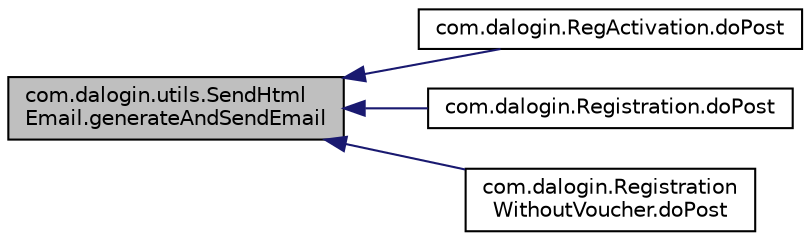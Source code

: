 digraph "com.dalogin.utils.SendHtmlEmail.generateAndSendEmail"
{
  edge [fontname="Helvetica",fontsize="10",labelfontname="Helvetica",labelfontsize="10"];
  node [fontname="Helvetica",fontsize="10",shape=record];
  rankdir="LR";
  Node2 [label="com.dalogin.utils.SendHtml\lEmail.generateAndSendEmail",height=0.2,width=0.4,color="black", fillcolor="grey75", style="filled", fontcolor="black"];
  Node2 -> Node3 [dir="back",color="midnightblue",fontsize="10",style="solid",fontname="Helvetica"];
  Node3 [label="com.dalogin.RegActivation.doPost",height=0.2,width=0.4,color="black", fillcolor="white", style="filled",URL="$classcom_1_1dalogin_1_1_reg_activation.html#a669791733a98622ae2aa9c241e7e2423"];
  Node2 -> Node4 [dir="back",color="midnightblue",fontsize="10",style="solid",fontname="Helvetica"];
  Node4 [label="com.dalogin.Registration.doPost",height=0.2,width=0.4,color="black", fillcolor="white", style="filled",URL="$classcom_1_1dalogin_1_1_registration.html#a148bd08226082d310ac19c2a03607408"];
  Node2 -> Node5 [dir="back",color="midnightblue",fontsize="10",style="solid",fontname="Helvetica"];
  Node5 [label="com.dalogin.Registration\lWithoutVoucher.doPost",height=0.2,width=0.4,color="black", fillcolor="white", style="filled",URL="$classcom_1_1dalogin_1_1_registration_without_voucher.html#a3d34f219af18510d2a32f9e2870b29ff"];
}

